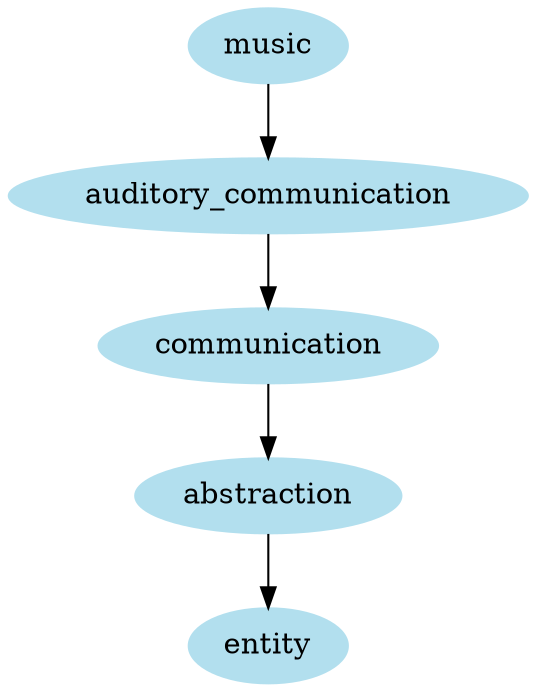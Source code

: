digraph unix {
	node [color=lightblue2 style=filled]
	size="6,6"
	music -> auditory_communication
	auditory_communication -> communication
	communication -> abstraction
	abstraction -> entity
}

